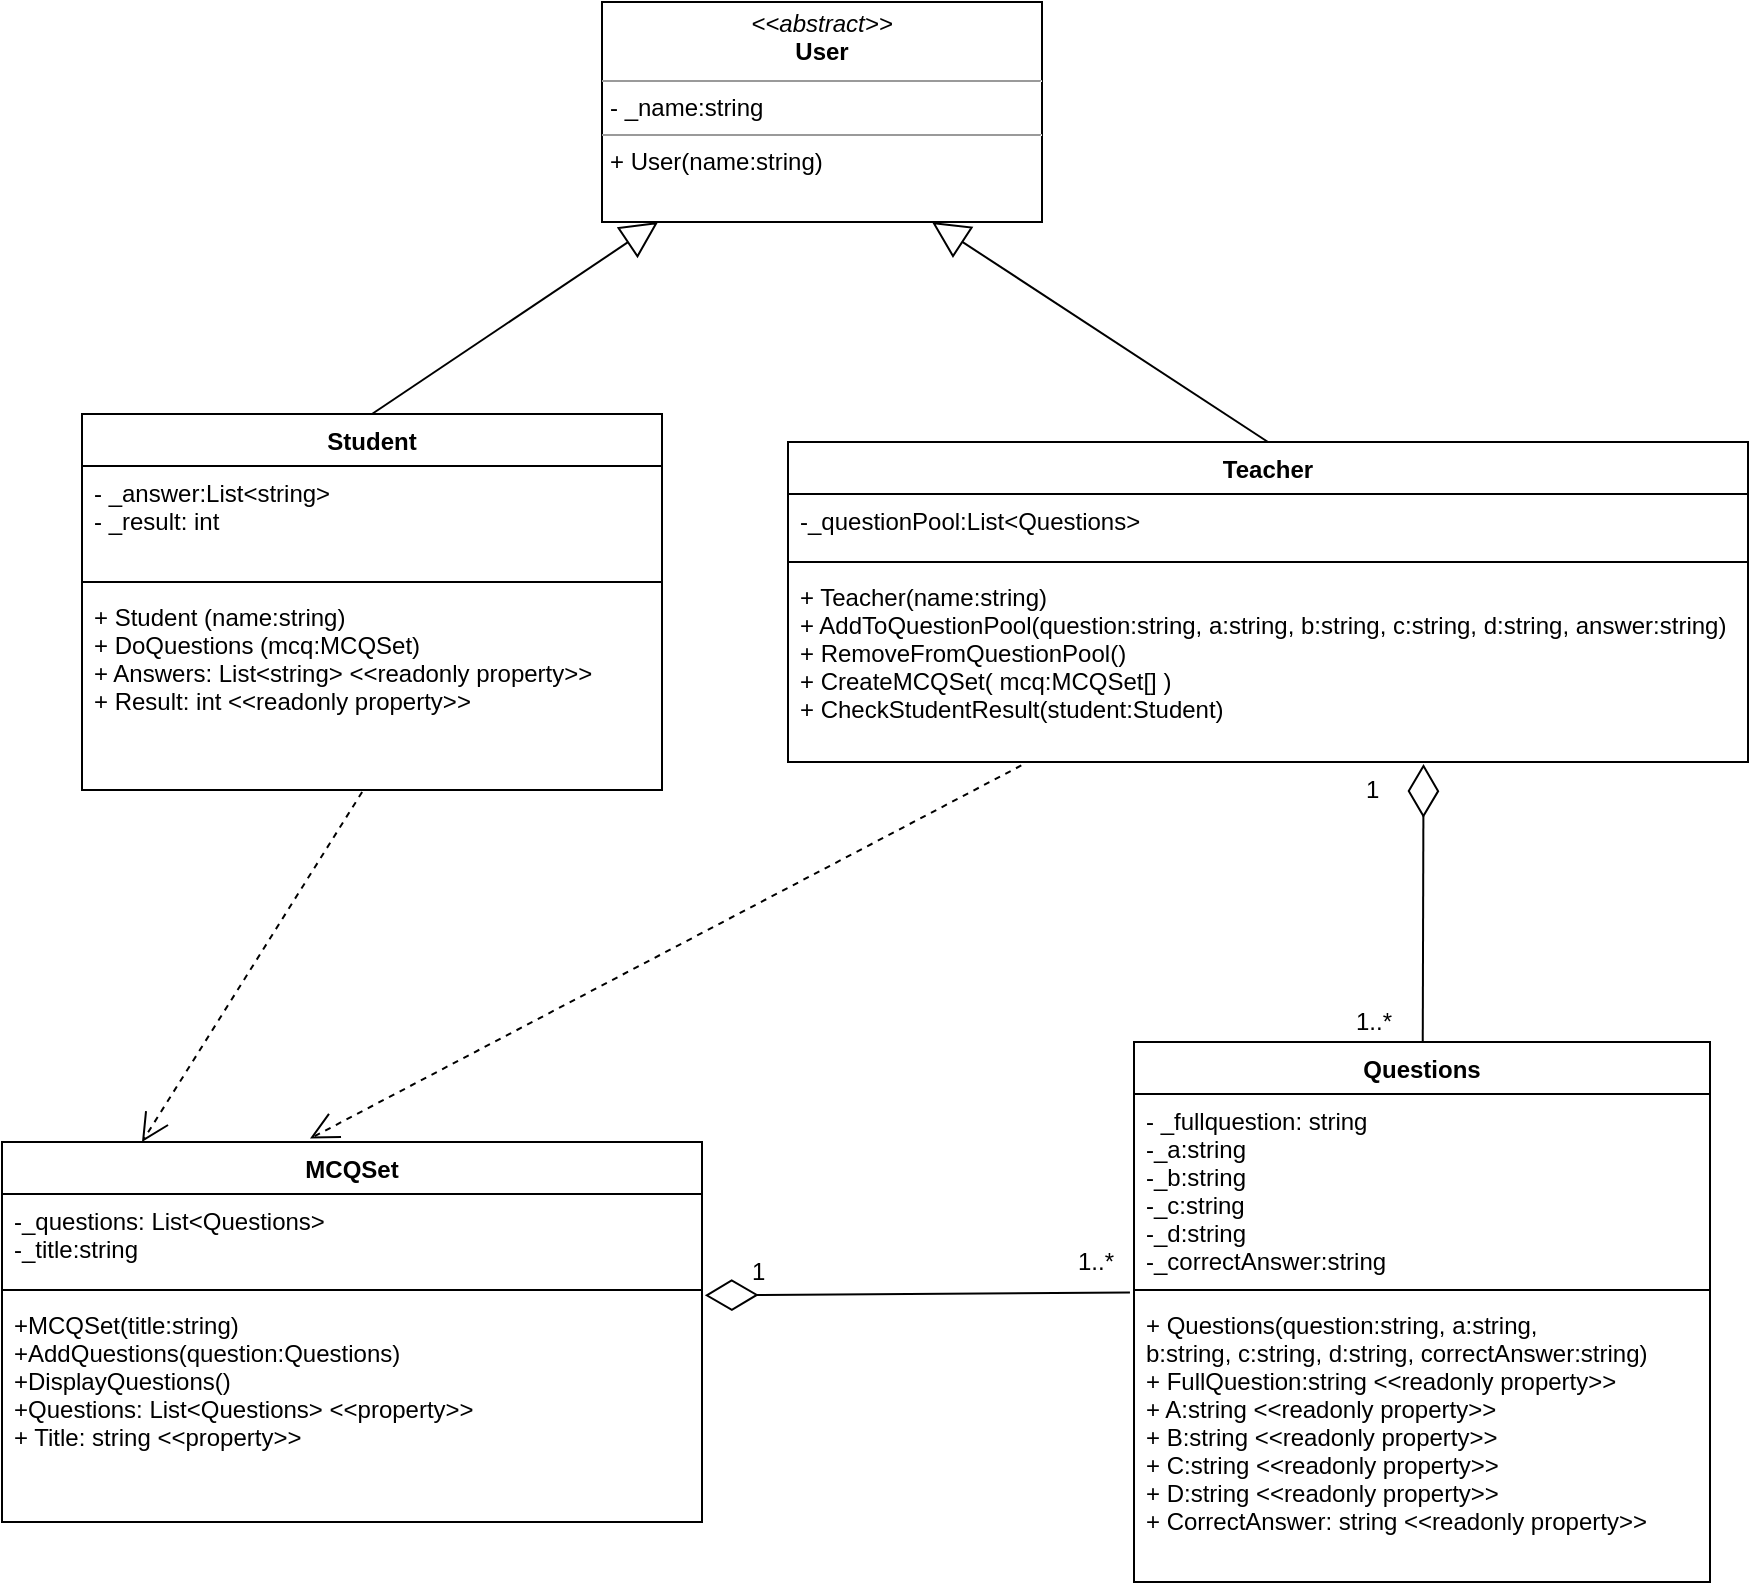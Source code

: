 <mxfile version="12.1.5" type="github" pages="1">
  <diagram id="66luMfSY360YQ58SDBbo" name="Page-1">
    <mxGraphModel dx="1408" dy="755" grid="1" gridSize="10" guides="1" tooltips="1" connect="1" arrows="1" fold="1" page="1" pageScale="1" pageWidth="1100" pageHeight="850" math="0" shadow="0">
      <root>
        <mxCell id="0"/>
        <mxCell id="1" parent="0"/>
        <mxCell id="S2djndltIK2n1eHrcPjO-1" value="&lt;p style=&quot;margin: 0px ; margin-top: 4px ; text-align: center&quot;&gt;&lt;i&gt;&amp;lt;&amp;lt;abstract&amp;gt;&amp;gt;&lt;/i&gt;&lt;br&gt;&lt;b&gt;User&lt;/b&gt;&lt;/p&gt;&lt;hr size=&quot;1&quot;&gt;&lt;p style=&quot;margin: 0px ; margin-left: 4px&quot;&gt;- _name:string&lt;/p&gt;&lt;hr size=&quot;1&quot;&gt;&lt;p style=&quot;margin: 0px ; margin-left: 4px&quot;&gt;+ User(name:string)&lt;br&gt;&lt;/p&gt;" style="verticalAlign=top;align=left;overflow=fill;fontSize=12;fontFamily=Helvetica;html=1;" parent="1" vertex="1">
          <mxGeometry x="460" y="40" width="220" height="110" as="geometry"/>
        </mxCell>
        <mxCell id="S2djndltIK2n1eHrcPjO-2" value="Student" style="swimlane;fontStyle=1;align=center;verticalAlign=top;childLayout=stackLayout;horizontal=1;startSize=26;horizontalStack=0;resizeParent=1;resizeParentMax=0;resizeLast=0;collapsible=1;marginBottom=0;" parent="1" vertex="1">
          <mxGeometry x="200" y="246" width="290" height="188" as="geometry"/>
        </mxCell>
        <mxCell id="S2djndltIK2n1eHrcPjO-3" value="- _answer:List&lt;string&gt;&#xa;- _result: int&#xa;" style="text;strokeColor=none;fillColor=none;align=left;verticalAlign=top;spacingLeft=4;spacingRight=4;overflow=hidden;rotatable=0;points=[[0,0.5],[1,0.5]];portConstraint=eastwest;" parent="S2djndltIK2n1eHrcPjO-2" vertex="1">
          <mxGeometry y="26" width="290" height="54" as="geometry"/>
        </mxCell>
        <mxCell id="S2djndltIK2n1eHrcPjO-4" value="" style="line;strokeWidth=1;fillColor=none;align=left;verticalAlign=middle;spacingTop=-1;spacingLeft=3;spacingRight=3;rotatable=0;labelPosition=right;points=[];portConstraint=eastwest;" parent="S2djndltIK2n1eHrcPjO-2" vertex="1">
          <mxGeometry y="80" width="290" height="8" as="geometry"/>
        </mxCell>
        <mxCell id="S2djndltIK2n1eHrcPjO-5" value="+ Student (name:string)&#xa;+ DoQuestions (mcq:MCQSet)&#xa;+ Answers: List&lt;string&gt; &lt;&lt;readonly property&gt;&gt;&#xa;+ Result: int &lt;&lt;readonly property&gt;&gt;&#xa;" style="text;strokeColor=none;fillColor=none;align=left;verticalAlign=top;spacingLeft=4;spacingRight=4;overflow=hidden;rotatable=0;points=[[0,0.5],[1,0.5]];portConstraint=eastwest;" parent="S2djndltIK2n1eHrcPjO-2" vertex="1">
          <mxGeometry y="88" width="290" height="100" as="geometry"/>
        </mxCell>
        <mxCell id="S2djndltIK2n1eHrcPjO-10" value="Teacher" style="swimlane;fontStyle=1;align=center;verticalAlign=top;childLayout=stackLayout;horizontal=1;startSize=26;horizontalStack=0;resizeParent=1;resizeParentMax=0;resizeLast=0;collapsible=1;marginBottom=0;" parent="1" vertex="1">
          <mxGeometry x="553" y="260" width="480" height="160" as="geometry"/>
        </mxCell>
        <mxCell id="S2djndltIK2n1eHrcPjO-11" value="-_questionPool:List&lt;Questions&gt;&#xa;" style="text;strokeColor=none;fillColor=none;align=left;verticalAlign=top;spacingLeft=4;spacingRight=4;overflow=hidden;rotatable=0;points=[[0,0.5],[1,0.5]];portConstraint=eastwest;" parent="S2djndltIK2n1eHrcPjO-10" vertex="1">
          <mxGeometry y="26" width="480" height="30" as="geometry"/>
        </mxCell>
        <mxCell id="S2djndltIK2n1eHrcPjO-12" value="" style="line;strokeWidth=1;fillColor=none;align=left;verticalAlign=middle;spacingTop=-1;spacingLeft=3;spacingRight=3;rotatable=0;labelPosition=right;points=[];portConstraint=eastwest;" parent="S2djndltIK2n1eHrcPjO-10" vertex="1">
          <mxGeometry y="56" width="480" height="8" as="geometry"/>
        </mxCell>
        <mxCell id="S2djndltIK2n1eHrcPjO-13" value="+ Teacher(name:string)&#xa;+ AddToQuestionPool(question:string, a:string, b:string, c:string, d:string, answer:string)&#xa;+ RemoveFromQuestionPool()&#xa;+ CreateMCQSet( mcq:MCQSet[] )&#xa;+ CheckStudentResult(student:Student)          " style="text;strokeColor=none;fillColor=none;align=left;verticalAlign=top;spacingLeft=4;spacingRight=4;overflow=hidden;rotatable=0;points=[[0,0.5],[1,0.5]];portConstraint=eastwest;" parent="S2djndltIK2n1eHrcPjO-10" vertex="1">
          <mxGeometry y="64" width="480" height="96" as="geometry"/>
        </mxCell>
        <mxCell id="S2djndltIK2n1eHrcPjO-14" value="MCQSet" style="swimlane;fontStyle=1;align=center;verticalAlign=top;childLayout=stackLayout;horizontal=1;startSize=26;horizontalStack=0;resizeParent=1;resizeParentMax=0;resizeLast=0;collapsible=1;marginBottom=0;" parent="1" vertex="1">
          <mxGeometry x="160" y="610" width="350" height="190" as="geometry"/>
        </mxCell>
        <mxCell id="S2djndltIK2n1eHrcPjO-15" value="-_questions: List&lt;Questions&gt;&#xa;-_title:string&#xa;" style="text;strokeColor=none;fillColor=none;align=left;verticalAlign=top;spacingLeft=4;spacingRight=4;overflow=hidden;rotatable=0;points=[[0,0.5],[1,0.5]];portConstraint=eastwest;" parent="S2djndltIK2n1eHrcPjO-14" vertex="1">
          <mxGeometry y="26" width="350" height="44" as="geometry"/>
        </mxCell>
        <mxCell id="S2djndltIK2n1eHrcPjO-16" value="" style="line;strokeWidth=1;fillColor=none;align=left;verticalAlign=middle;spacingTop=-1;spacingLeft=3;spacingRight=3;rotatable=0;labelPosition=right;points=[];portConstraint=eastwest;" parent="S2djndltIK2n1eHrcPjO-14" vertex="1">
          <mxGeometry y="70" width="350" height="8" as="geometry"/>
        </mxCell>
        <mxCell id="S2djndltIK2n1eHrcPjO-17" value="+MCQSet(title:string)&#xa;+AddQuestions(question:Questions)&#xa;+DisplayQuestions()&#xa;+Questions: List&lt;Questions&gt; &lt;&lt;property&gt;&gt;&#xa;+ Title: string &lt;&lt;property&gt;&gt;&#xa;&#xa;" style="text;strokeColor=none;fillColor=none;align=left;verticalAlign=top;spacingLeft=4;spacingRight=4;overflow=hidden;rotatable=0;points=[[0,0.5],[1,0.5]];portConstraint=eastwest;" parent="S2djndltIK2n1eHrcPjO-14" vertex="1">
          <mxGeometry y="78" width="350" height="112" as="geometry"/>
        </mxCell>
        <mxCell id="S2djndltIK2n1eHrcPjO-18" value="Questions" style="swimlane;fontStyle=1;align=center;verticalAlign=top;childLayout=stackLayout;horizontal=1;startSize=26;horizontalStack=0;resizeParent=1;resizeParentMax=0;resizeLast=0;collapsible=1;marginBottom=0;" parent="1" vertex="1">
          <mxGeometry x="726" y="560" width="288" height="270" as="geometry"/>
        </mxCell>
        <mxCell id="S2djndltIK2n1eHrcPjO-19" value="- _fullquestion: string&#xa;-_a:string&#xa;-_b:string&#xa;-_c:string&#xa;-_d:string&#xa;-_correctAnswer:string&#xa;" style="text;strokeColor=none;fillColor=none;align=left;verticalAlign=top;spacingLeft=4;spacingRight=4;overflow=hidden;rotatable=0;points=[[0,0.5],[1,0.5]];portConstraint=eastwest;" parent="S2djndltIK2n1eHrcPjO-18" vertex="1">
          <mxGeometry y="26" width="288" height="94" as="geometry"/>
        </mxCell>
        <mxCell id="S2djndltIK2n1eHrcPjO-20" value="" style="line;strokeWidth=1;fillColor=none;align=left;verticalAlign=middle;spacingTop=-1;spacingLeft=3;spacingRight=3;rotatable=0;labelPosition=right;points=[];portConstraint=eastwest;" parent="S2djndltIK2n1eHrcPjO-18" vertex="1">
          <mxGeometry y="120" width="288" height="8" as="geometry"/>
        </mxCell>
        <mxCell id="S2djndltIK2n1eHrcPjO-21" value="+ Questions(question:string, a:string, &#xa;b:string, c:string, d:string, correctAnswer:string)&#xa;+ FullQuestion:string &lt;&lt;readonly property&gt;&gt;&#xa;+ A:string &lt;&lt;readonly property&gt;&gt;&#xa;+ B:string &lt;&lt;readonly property&gt;&gt;&#xa;+ C:string &lt;&lt;readonly property&gt;&gt;&#xa;+ D:string &lt;&lt;readonly property&gt;&gt;&#xa;+ CorrectAnswer: string &lt;&lt;readonly property&gt;&gt;&#xa;" style="text;strokeColor=none;fillColor=none;align=left;verticalAlign=top;spacingLeft=4;spacingRight=4;overflow=hidden;rotatable=0;points=[[0,0.5],[1,0.5]];portConstraint=eastwest;" parent="S2djndltIK2n1eHrcPjO-18" vertex="1">
          <mxGeometry y="128" width="288" height="142" as="geometry"/>
        </mxCell>
        <mxCell id="S2djndltIK2n1eHrcPjO-22" value="" style="endArrow=block;endSize=16;endFill=0;html=1;exitX=0.5;exitY=0;exitDx=0;exitDy=0;" parent="1" source="S2djndltIK2n1eHrcPjO-2" target="S2djndltIK2n1eHrcPjO-1" edge="1">
          <mxGeometry width="160" relative="1" as="geometry">
            <mxPoint x="145" y="220" as="sourcePoint"/>
            <mxPoint x="305" y="220" as="targetPoint"/>
          </mxGeometry>
        </mxCell>
        <mxCell id="S2djndltIK2n1eHrcPjO-23" value="" style="endArrow=block;endSize=16;endFill=0;html=1;exitX=0.5;exitY=0;exitDx=0;exitDy=0;entryX=0.75;entryY=1;entryDx=0;entryDy=0;" parent="1" source="S2djndltIK2n1eHrcPjO-10" target="S2djndltIK2n1eHrcPjO-1" edge="1">
          <mxGeometry width="160" relative="1" as="geometry">
            <mxPoint x="470" y="330" as="sourcePoint"/>
            <mxPoint x="630" y="220" as="targetPoint"/>
          </mxGeometry>
        </mxCell>
        <mxCell id="S2djndltIK2n1eHrcPjO-27" value="" style="endArrow=diamondThin;endFill=0;endSize=24;html=1;entryX=0.662;entryY=1.011;entryDx=0;entryDy=0;entryPerimeter=0;" parent="1" source="S2djndltIK2n1eHrcPjO-18" target="S2djndltIK2n1eHrcPjO-13" edge="1">
          <mxGeometry width="160" relative="1" as="geometry">
            <mxPoint x="640" y="530" as="sourcePoint"/>
            <mxPoint x="260" y="810" as="targetPoint"/>
          </mxGeometry>
        </mxCell>
        <mxCell id="CxO6jchhmTzWIE7WlPzq-1" value="" style="endArrow=diamondThin;endFill=0;endSize=24;html=1;exitX=-0.007;exitY=-0.019;exitDx=0;exitDy=0;exitPerimeter=0;entryX=1.004;entryY=-0.012;entryDx=0;entryDy=0;entryPerimeter=0;" parent="1" source="S2djndltIK2n1eHrcPjO-21" target="S2djndltIK2n1eHrcPjO-17" edge="1">
          <mxGeometry width="160" relative="1" as="geometry">
            <mxPoint x="100" y="850" as="sourcePoint"/>
            <mxPoint x="630" y="688" as="targetPoint"/>
          </mxGeometry>
        </mxCell>
        <mxCell id="CxO6jchhmTzWIE7WlPzq-18" value="1" style="text;html=1;resizable=0;points=[];autosize=1;align=left;verticalAlign=top;spacingTop=-4;" parent="1" vertex="1">
          <mxGeometry x="533" y="665" width="20" height="20" as="geometry"/>
        </mxCell>
        <mxCell id="CxO6jchhmTzWIE7WlPzq-19" value="1..*" style="text;html=1;resizable=0;points=[];autosize=1;align=left;verticalAlign=top;spacingTop=-4;" parent="1" vertex="1">
          <mxGeometry x="696" y="660" width="30" height="20" as="geometry"/>
        </mxCell>
        <mxCell id="CxO6jchhmTzWIE7WlPzq-22" value="1..*" style="text;html=1;resizable=0;points=[];autosize=1;align=left;verticalAlign=top;spacingTop=-4;" parent="1" vertex="1">
          <mxGeometry x="835" y="540" width="30" height="20" as="geometry"/>
        </mxCell>
        <mxCell id="CxO6jchhmTzWIE7WlPzq-23" value="1" style="text;html=1;resizable=0;points=[];autosize=1;align=left;verticalAlign=top;spacingTop=-4;" parent="1" vertex="1">
          <mxGeometry x="840" y="424" width="20" height="20" as="geometry"/>
        </mxCell>
        <mxCell id="HwfsxK-BfqlTY4KnkAXB-2" value="" style="endArrow=open;endSize=12;dashed=1;html=1;exitX=0.243;exitY=1.018;exitDx=0;exitDy=0;exitPerimeter=0;entryX=0.44;entryY=-0.009;entryDx=0;entryDy=0;entryPerimeter=0;" parent="1" source="S2djndltIK2n1eHrcPjO-13" target="S2djndltIK2n1eHrcPjO-14" edge="1">
          <mxGeometry width="160" relative="1" as="geometry">
            <mxPoint x="110" y="600" as="sourcePoint"/>
            <mxPoint x="270" y="600" as="targetPoint"/>
          </mxGeometry>
        </mxCell>
        <mxCell id="HwfsxK-BfqlTY4KnkAXB-3" value="" style="endArrow=open;endSize=12;dashed=1;html=1;exitX=0.483;exitY=1.01;exitDx=0;exitDy=0;exitPerimeter=0;entryX=0.2;entryY=0;entryDx=0;entryDy=0;entryPerimeter=0;" parent="1" source="S2djndltIK2n1eHrcPjO-5" target="S2djndltIK2n1eHrcPjO-14" edge="1">
          <mxGeometry width="160" relative="1" as="geometry">
            <mxPoint x="180" y="550" as="sourcePoint"/>
            <mxPoint x="340" y="550" as="targetPoint"/>
          </mxGeometry>
        </mxCell>
      </root>
    </mxGraphModel>
  </diagram>
</mxfile>
